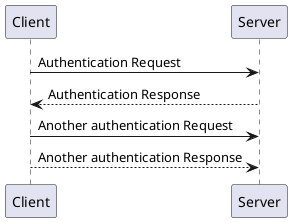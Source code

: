 @startuml ClientServerCommunication
Client -> Server: Authentication Request
Server --> Client: Authentication Response
Client -> Server: Another authentication Request
Server <-- Client: Another authentication Response
@enduml